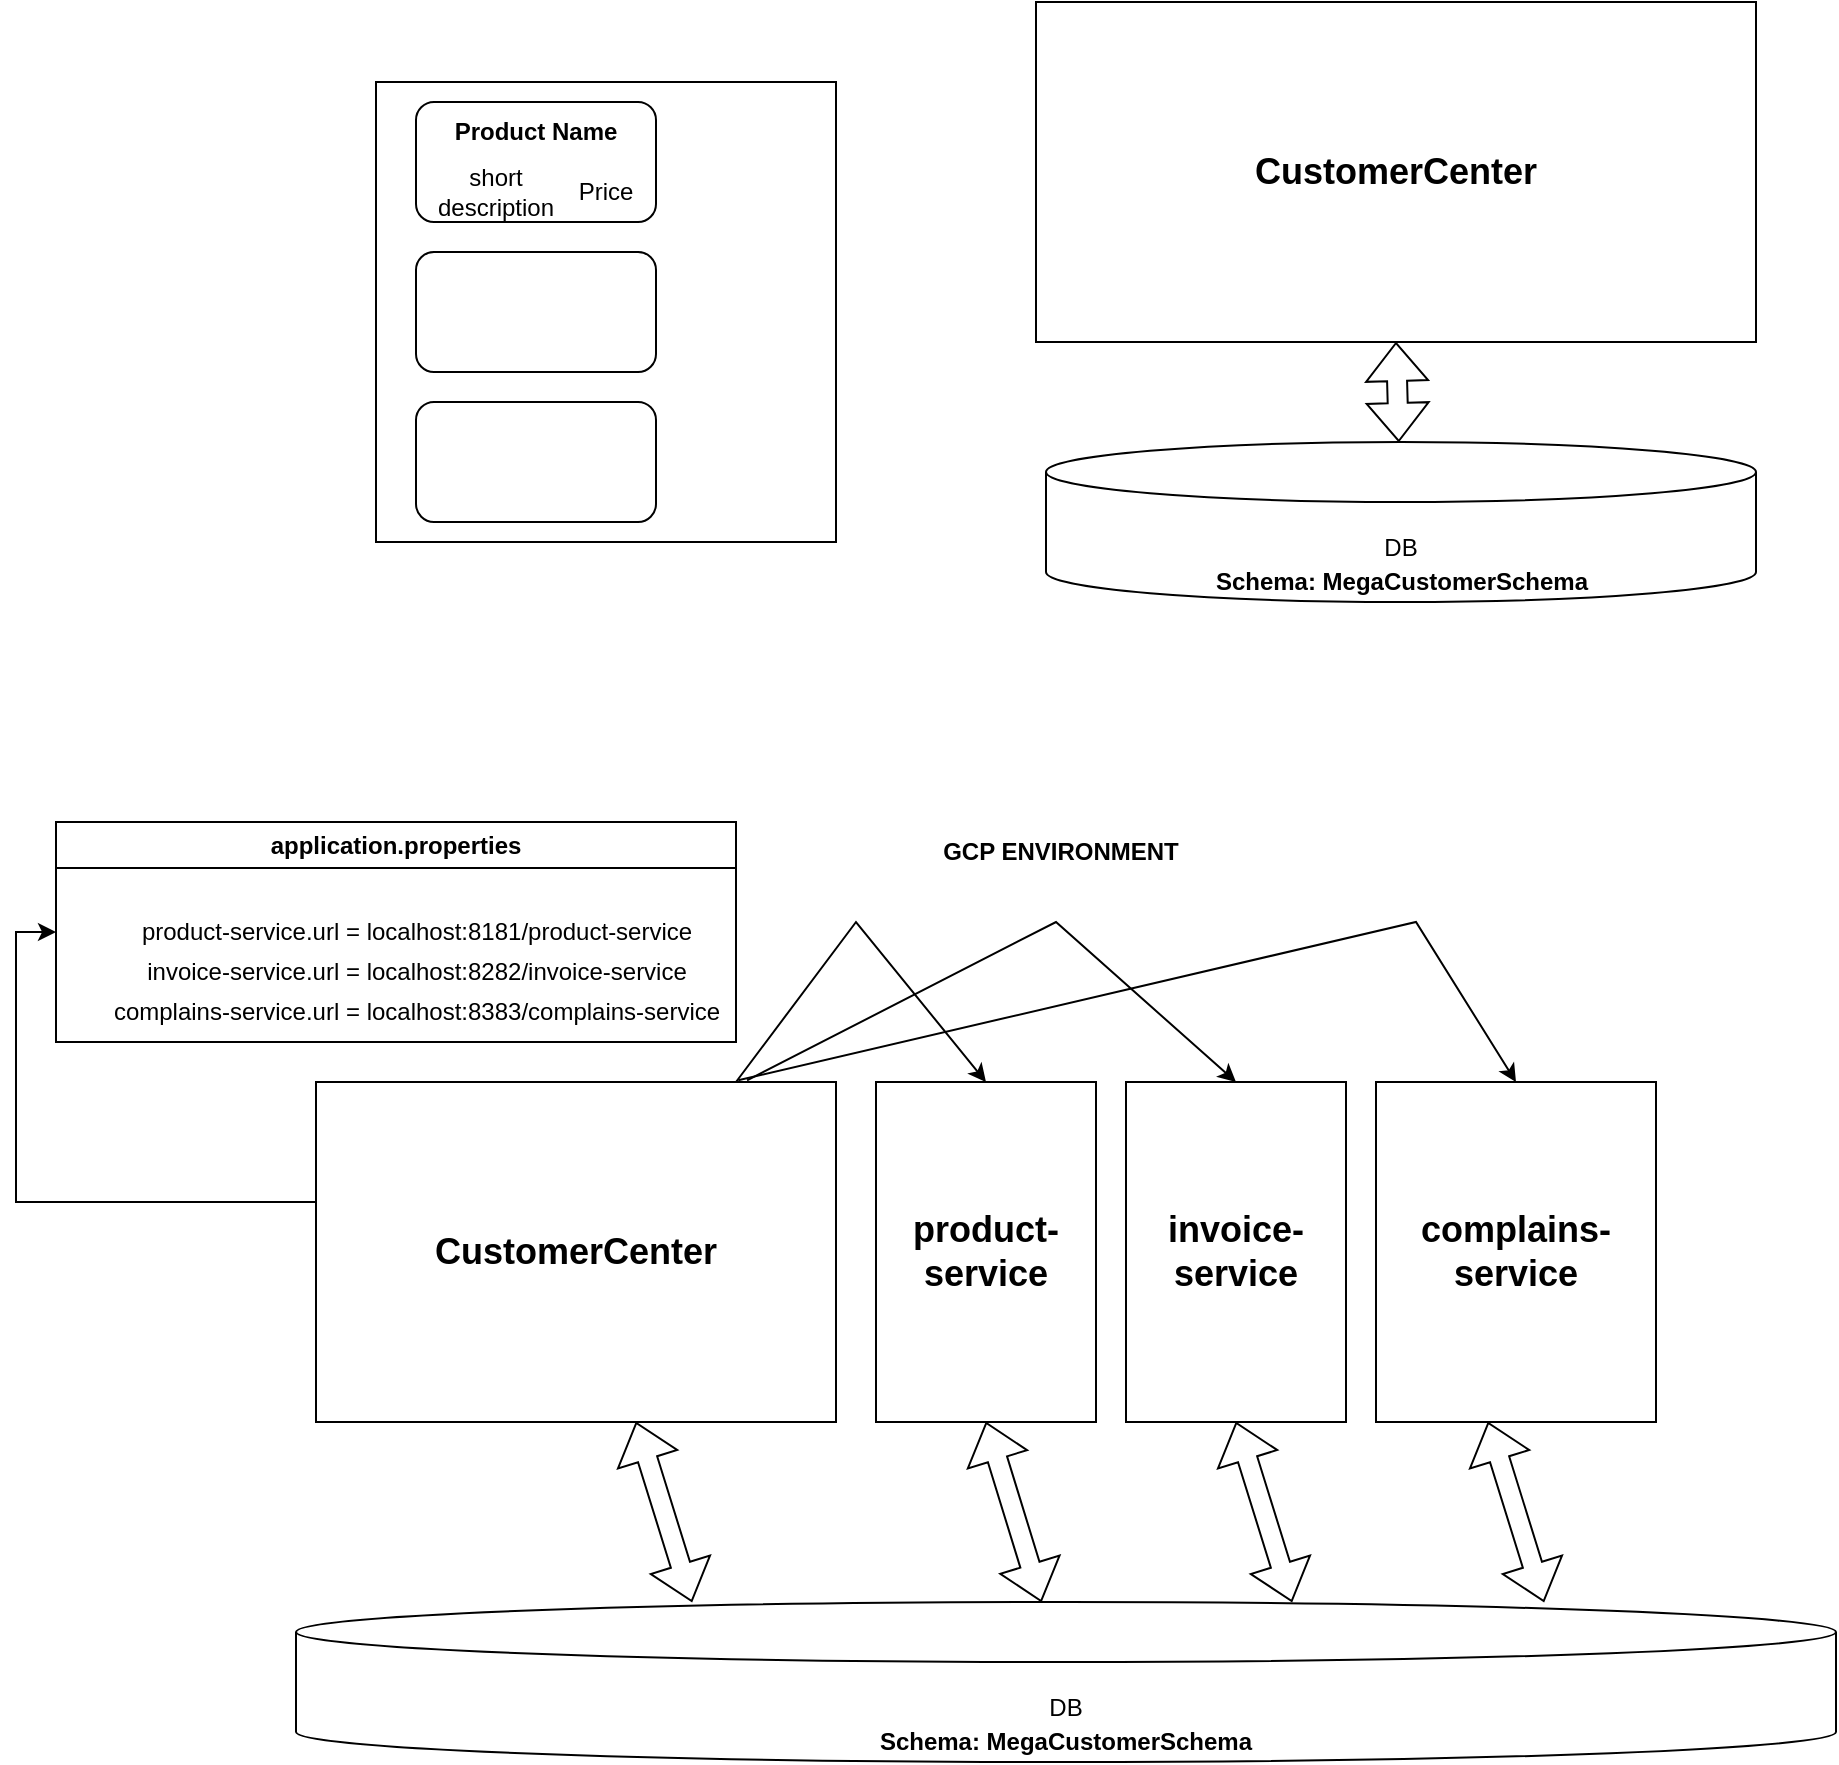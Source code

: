 <mxfile version="21.6.7" type="github">
  <diagram name="Page-1" id="gU3PsuldmHTDaVqjdivm">
    <mxGraphModel dx="1856" dy="580" grid="1" gridSize="10" guides="1" tooltips="1" connect="1" arrows="1" fold="1" page="1" pageScale="1" pageWidth="827" pageHeight="1169" math="0" shadow="0">
      <root>
        <mxCell id="0" />
        <mxCell id="1" parent="0" />
        <mxCell id="wwwCmQ864GO-bbXqFWeE-1" value="" style="whiteSpace=wrap;html=1;aspect=fixed;" vertex="1" parent="1">
          <mxGeometry x="80" y="100" width="230" height="230" as="geometry" />
        </mxCell>
        <mxCell id="wwwCmQ864GO-bbXqFWeE-2" value="" style="rounded=1;whiteSpace=wrap;html=1;" vertex="1" parent="1">
          <mxGeometry x="100" y="110" width="120" height="60" as="geometry" />
        </mxCell>
        <mxCell id="wwwCmQ864GO-bbXqFWeE-3" value="" style="rounded=1;whiteSpace=wrap;html=1;" vertex="1" parent="1">
          <mxGeometry x="100" y="185" width="120" height="60" as="geometry" />
        </mxCell>
        <mxCell id="wwwCmQ864GO-bbXqFWeE-4" value="" style="rounded=1;whiteSpace=wrap;html=1;" vertex="1" parent="1">
          <mxGeometry x="100" y="260" width="120" height="60" as="geometry" />
        </mxCell>
        <mxCell id="wwwCmQ864GO-bbXqFWeE-5" value="&lt;b&gt;Product Name&lt;/b&gt;" style="text;html=1;strokeColor=none;fillColor=none;align=center;verticalAlign=middle;whiteSpace=wrap;rounded=0;" vertex="1" parent="1">
          <mxGeometry x="110" y="110" width="100" height="30" as="geometry" />
        </mxCell>
        <mxCell id="wwwCmQ864GO-bbXqFWeE-6" value="short description" style="text;html=1;strokeColor=none;fillColor=none;align=center;verticalAlign=middle;whiteSpace=wrap;rounded=0;" vertex="1" parent="1">
          <mxGeometry x="110" y="140" width="60" height="30" as="geometry" />
        </mxCell>
        <mxCell id="wwwCmQ864GO-bbXqFWeE-7" value="Price" style="text;html=1;strokeColor=none;fillColor=none;align=center;verticalAlign=middle;whiteSpace=wrap;rounded=0;" vertex="1" parent="1">
          <mxGeometry x="165" y="140" width="60" height="30" as="geometry" />
        </mxCell>
        <mxCell id="wwwCmQ864GO-bbXqFWeE-9" value="&lt;b&gt;&lt;font style=&quot;font-size: 18px;&quot;&gt;CustomerCenter&lt;/font&gt;&lt;/b&gt;" style="rounded=0;whiteSpace=wrap;html=1;" vertex="1" parent="1">
          <mxGeometry x="410" y="60" width="360" height="170" as="geometry" />
        </mxCell>
        <mxCell id="wwwCmQ864GO-bbXqFWeE-10" value="DB" style="shape=cylinder3;whiteSpace=wrap;html=1;boundedLbl=1;backgroundOutline=1;size=15;" vertex="1" parent="1">
          <mxGeometry x="415" y="280" width="355" height="80" as="geometry" />
        </mxCell>
        <mxCell id="wwwCmQ864GO-bbXqFWeE-11" value="" style="shape=flexArrow;endArrow=classic;startArrow=classic;html=1;rounded=0;entryX=0.5;entryY=1;entryDx=0;entryDy=0;" edge="1" parent="1" source="wwwCmQ864GO-bbXqFWeE-10" target="wwwCmQ864GO-bbXqFWeE-9">
          <mxGeometry width="100" height="100" relative="1" as="geometry">
            <mxPoint x="570" y="300" as="sourcePoint" />
            <mxPoint x="610" y="250" as="targetPoint" />
          </mxGeometry>
        </mxCell>
        <mxCell id="wwwCmQ864GO-bbXqFWeE-12" value="&lt;b&gt;Schema: MegaCustomerSchema&lt;/b&gt;" style="text;html=1;strokeColor=none;fillColor=none;align=center;verticalAlign=middle;whiteSpace=wrap;rounded=0;" vertex="1" parent="1">
          <mxGeometry x="452.5" y="340" width="280" height="20" as="geometry" />
        </mxCell>
        <mxCell id="wwwCmQ864GO-bbXqFWeE-38" style="edgeStyle=orthogonalEdgeStyle;rounded=0;orthogonalLoop=1;jettySize=auto;html=1;entryX=0;entryY=0.5;entryDx=0;entryDy=0;" edge="1" parent="1" source="wwwCmQ864GO-bbXqFWeE-13" target="wwwCmQ864GO-bbXqFWeE-32">
          <mxGeometry relative="1" as="geometry">
            <Array as="points">
              <mxPoint x="-100" y="660" />
              <mxPoint x="-100" y="525" />
            </Array>
          </mxGeometry>
        </mxCell>
        <mxCell id="wwwCmQ864GO-bbXqFWeE-13" value="&lt;b&gt;&lt;font style=&quot;font-size: 18px;&quot;&gt;CustomerCenter&lt;/font&gt;&lt;/b&gt;" style="rounded=0;whiteSpace=wrap;html=1;" vertex="1" parent="1">
          <mxGeometry x="50" y="600" width="260" height="170" as="geometry" />
        </mxCell>
        <mxCell id="wwwCmQ864GO-bbXqFWeE-14" value="DB" style="shape=cylinder3;whiteSpace=wrap;html=1;boundedLbl=1;backgroundOutline=1;size=15;" vertex="1" parent="1">
          <mxGeometry x="40" y="860" width="770" height="80" as="geometry" />
        </mxCell>
        <mxCell id="wwwCmQ864GO-bbXqFWeE-15" value="" style="shape=flexArrow;endArrow=classic;startArrow=classic;html=1;rounded=0;entryX=0.5;entryY=1;entryDx=0;entryDy=0;" edge="1" parent="1" source="wwwCmQ864GO-bbXqFWeE-14" target="wwwCmQ864GO-bbXqFWeE-19">
          <mxGeometry width="100" height="100" relative="1" as="geometry">
            <mxPoint x="210" y="840" as="sourcePoint" />
            <mxPoint x="270" y="800" as="targetPoint" />
          </mxGeometry>
        </mxCell>
        <mxCell id="wwwCmQ864GO-bbXqFWeE-16" value="&lt;b&gt;Schema: MegaCustomerSchema&lt;/b&gt;" style="text;html=1;strokeColor=none;fillColor=none;align=center;verticalAlign=middle;whiteSpace=wrap;rounded=0;" vertex="1" parent="1">
          <mxGeometry x="285" y="920" width="280" height="20" as="geometry" />
        </mxCell>
        <mxCell id="wwwCmQ864GO-bbXqFWeE-17" value="&lt;b&gt;&lt;font style=&quot;font-size: 18px;&quot;&gt;complains-service&lt;/font&gt;&lt;/b&gt;" style="rounded=0;whiteSpace=wrap;html=1;" vertex="1" parent="1">
          <mxGeometry x="580" y="600" width="140" height="170" as="geometry" />
        </mxCell>
        <mxCell id="wwwCmQ864GO-bbXqFWeE-18" value="&lt;b&gt;&lt;font style=&quot;font-size: 18px;&quot;&gt;invoice-service&lt;/font&gt;&lt;/b&gt;" style="rounded=0;whiteSpace=wrap;html=1;" vertex="1" parent="1">
          <mxGeometry x="455" y="600" width="110" height="170" as="geometry" />
        </mxCell>
        <mxCell id="wwwCmQ864GO-bbXqFWeE-19" value="&lt;b&gt;&lt;font style=&quot;font-size: 18px;&quot;&gt;product-service&lt;/font&gt;&lt;/b&gt;" style="rounded=0;whiteSpace=wrap;html=1;" vertex="1" parent="1">
          <mxGeometry x="330" y="600" width="110" height="170" as="geometry" />
        </mxCell>
        <mxCell id="wwwCmQ864GO-bbXqFWeE-20" value="" style="shape=flexArrow;endArrow=classic;startArrow=classic;html=1;rounded=0;entryX=0.5;entryY=1;entryDx=0;entryDy=0;" edge="1" parent="1">
          <mxGeometry width="100" height="100" relative="1" as="geometry">
            <mxPoint x="538" y="860" as="sourcePoint" />
            <mxPoint x="510" y="770" as="targetPoint" />
          </mxGeometry>
        </mxCell>
        <mxCell id="wwwCmQ864GO-bbXqFWeE-21" value="" style="shape=flexArrow;endArrow=classic;startArrow=classic;html=1;rounded=0;entryX=0.5;entryY=1;entryDx=0;entryDy=0;" edge="1" parent="1">
          <mxGeometry width="100" height="100" relative="1" as="geometry">
            <mxPoint x="664" y="860" as="sourcePoint" />
            <mxPoint x="636" y="770" as="targetPoint" />
          </mxGeometry>
        </mxCell>
        <mxCell id="wwwCmQ864GO-bbXqFWeE-26" value="" style="endArrow=classic;html=1;rounded=0;entryX=0.5;entryY=0;entryDx=0;entryDy=0;" edge="1" parent="1" target="wwwCmQ864GO-bbXqFWeE-19">
          <mxGeometry width="50" height="50" relative="1" as="geometry">
            <mxPoint x="260" y="600" as="sourcePoint" />
            <mxPoint x="370" y="560" as="targetPoint" />
            <Array as="points">
              <mxPoint x="320" y="520" />
            </Array>
          </mxGeometry>
        </mxCell>
        <mxCell id="wwwCmQ864GO-bbXqFWeE-27" value="" style="endArrow=classic;html=1;rounded=0;entryX=0.5;entryY=0;entryDx=0;entryDy=0;exitX=0.829;exitY=-0.005;exitDx=0;exitDy=0;exitPerimeter=0;" edge="1" parent="1" source="wwwCmQ864GO-bbXqFWeE-13" target="wwwCmQ864GO-bbXqFWeE-18">
          <mxGeometry width="50" height="50" relative="1" as="geometry">
            <mxPoint x="300" y="595" as="sourcePoint" />
            <mxPoint x="470" y="600" as="targetPoint" />
            <Array as="points">
              <mxPoint x="420" y="520" />
            </Array>
          </mxGeometry>
        </mxCell>
        <mxCell id="wwwCmQ864GO-bbXqFWeE-28" value="" style="endArrow=classic;html=1;rounded=0;entryX=0.364;entryY=0;entryDx=0;entryDy=0;entryPerimeter=0;exitX=0.812;exitY=-0.005;exitDx=0;exitDy=0;exitPerimeter=0;" edge="1" parent="1" source="wwwCmQ864GO-bbXqFWeE-13">
          <mxGeometry width="50" height="50" relative="1" as="geometry">
            <mxPoint x="480" y="595" as="sourcePoint" />
            <mxPoint x="650" y="600" as="targetPoint" />
            <Array as="points">
              <mxPoint x="600" y="520" />
            </Array>
          </mxGeometry>
        </mxCell>
        <mxCell id="wwwCmQ864GO-bbXqFWeE-30" value="" style="shape=flexArrow;endArrow=classic;startArrow=classic;html=1;rounded=0;entryX=0.5;entryY=1;entryDx=0;entryDy=0;" edge="1" parent="1">
          <mxGeometry width="100" height="100" relative="1" as="geometry">
            <mxPoint x="238" y="860" as="sourcePoint" />
            <mxPoint x="210" y="770" as="targetPoint" />
          </mxGeometry>
        </mxCell>
        <mxCell id="wwwCmQ864GO-bbXqFWeE-32" value="application.properties" style="swimlane;whiteSpace=wrap;html=1;" vertex="1" parent="1">
          <mxGeometry x="-80" y="470" width="340" height="110" as="geometry" />
        </mxCell>
        <mxCell id="wwwCmQ864GO-bbXqFWeE-34" value="product-service.url =&amp;nbsp;localhost:8181/product-service" style="text;html=1;align=center;verticalAlign=middle;resizable=0;points=[];autosize=1;strokeColor=none;fillColor=none;" vertex="1" parent="wwwCmQ864GO-bbXqFWeE-32">
          <mxGeometry x="30" y="40" width="300" height="30" as="geometry" />
        </mxCell>
        <mxCell id="wwwCmQ864GO-bbXqFWeE-35" value="invoice-service.url =&amp;nbsp;localhost:8282/invoice-service" style="text;html=1;align=center;verticalAlign=middle;resizable=0;points=[];autosize=1;strokeColor=none;fillColor=none;" vertex="1" parent="wwwCmQ864GO-bbXqFWeE-32">
          <mxGeometry x="35" y="60" width="290" height="30" as="geometry" />
        </mxCell>
        <mxCell id="wwwCmQ864GO-bbXqFWeE-36" value="complains-service.url =&amp;nbsp;localhost:8383/complains-service" style="text;html=1;align=center;verticalAlign=middle;resizable=0;points=[];autosize=1;strokeColor=none;fillColor=none;" vertex="1" parent="wwwCmQ864GO-bbXqFWeE-32">
          <mxGeometry x="15" y="80" width="330" height="30" as="geometry" />
        </mxCell>
        <mxCell id="wwwCmQ864GO-bbXqFWeE-39" value="&lt;b&gt;GCP ENVIRONMENT&lt;/b&gt;" style="text;html=1;strokeColor=none;fillColor=none;align=center;verticalAlign=middle;whiteSpace=wrap;rounded=0;" vertex="1" parent="1">
          <mxGeometry x="310" y="470" width="225" height="30" as="geometry" />
        </mxCell>
      </root>
    </mxGraphModel>
  </diagram>
</mxfile>
